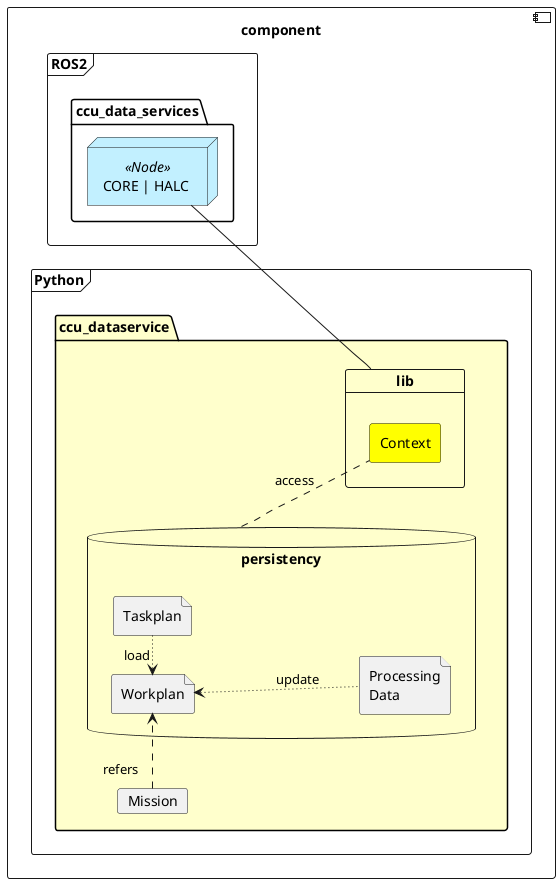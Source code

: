 @startuml Context ccu_dataservice

left to right direction
skinparam Ranksep 10
skinparam Nodesep 20


component component {

    frame ROS2 {
        folder ccu_data_services {
            node "CORE | HALC " << Node >> as ds #APPLICATION

        }
    }
    frame Python {
        folder ccu_dataservice  #BUSINESS {
            card lib {

            rectangle Context as ctx #Yellow
            }
            database persistency {
                file Taskplan           as t
                file Workplan           as w
                file "Processing\nData" as p
            }
            card Mission            as m
        }
    }
}
ds -- lib
ctx .up. persistency : "access  "
t -[dotted]left-> w : "load  "
w  <-[dotted]down- p : update
w <.left. m : "\n\nrefers "




@enduml
